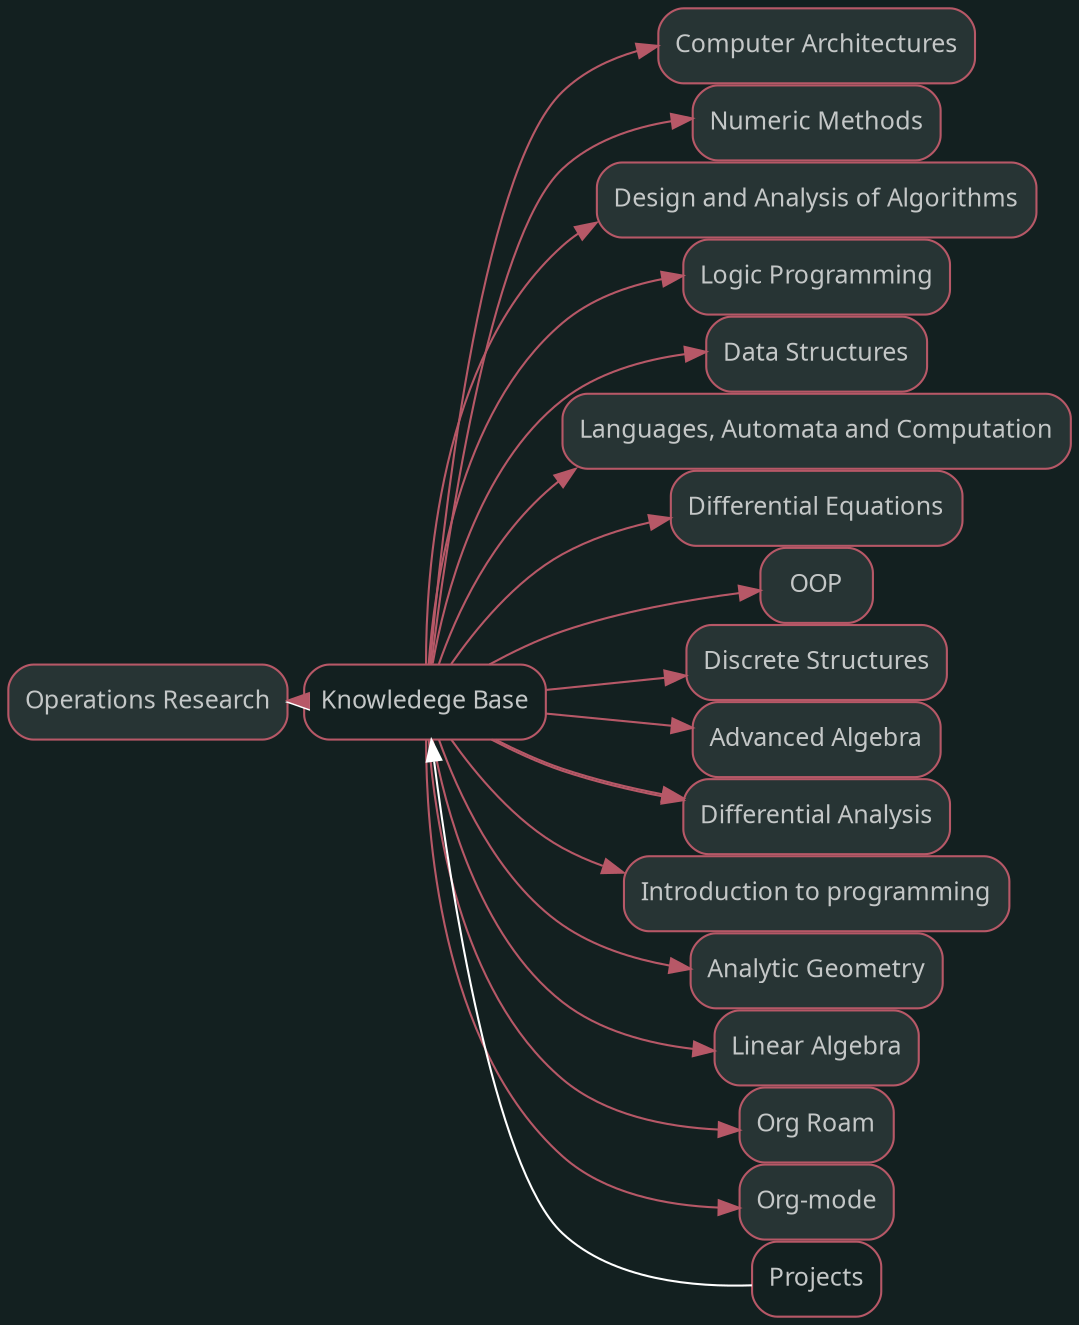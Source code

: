 digraph "Operations Research" {graph [nodesep=0,ranksep=0,rankdir="LR",bgcolor="#132020"];node [shape="rectangle",style="rounded,filled",fontname="sans",fontsize="12px",labelfontname="sans",color="#b75867",fillcolor="#273434",fontcolor="#c4c7c7"];"Operations Research" [label="Operations Research",tooltip="Operations Research",URL="/Knowledge/Operations Research.html",target="_parent"];subgraph "Forward Operations Research" {edge [color="#b75867"];}
node [shape="rectangle",style="rounded",fontname="sans",fontsize="12px",labelfontname="sans",color="#b75867",fillcolor="#FFFFFF",fontcolor="#c4c7c7"];"Knowledege Base" [label="Knowledege Base",tooltip="Knowledege Base",URL="/Knowledge/Knowledege Base.html",target="_parent"];subgraph "Backward Operations Research" {edge [dir="back",color="#FFFFFF"];"Operations Research" -> "Knowledege Base";}node [shape="rectangle",style="rounded,filled",fontname="sans",fontsize="12px",labelfontname="sans",color="#b75867",fillcolor="#273434",fontcolor="#c4c7c7"];"Knowledege Base" [label="Knowledege Base",tooltip="Knowledege Base",URL="/Knowledge/Knowledege Base.html",target="_parent"];"Computer Architectures" [label="Computer Architectures",tooltip="Computer Architectures",URL="/Knowledge/Computer Architectures.html",target="_parent"];"Numeric Methods" [label="Numeric Methods",tooltip="Numeric Methods",URL="/Knowledge/Numeric Methods.html",target="_parent"];"Design and Analysis of Algorithms" [label="Design and Analysis of Algorithms",tooltip="Design and Analysis of Algorithms",URL="/Knowledge/Design and Analysis of Algorithms.html",target="_parent"];"Logic Programming" [label="Logic Programming",tooltip="Logic Programming",URL="/Knowledge/Logic Programming.html",target="_parent"];"Data Structures" [label="Data Structures",tooltip="Data Structures",URL="/Knowledge/Data Structures.html",target="_parent"];"Languages, Automata and Computation" [label="Languages, Automata and Computation",tooltip="Languages, Automata and Computation",URL="/Knowledge/Languages, Automata and Computation.html",target="_parent"];"Operations Research" [label="Operations Research",tooltip="Operations Research",URL="/Knowledge/Operations Research.html",target="_parent"];"Differential Equations" [label="Differential Equations",tooltip="Differential Equations",URL="/Knowledge/Differential Equations.html",target="_parent"];"OOP" [label="OOP",tooltip="OOP",URL="/Knowledge/OOP.html",target="_parent"];"Discrete Structures" [label="Discrete Structures",tooltip="Discrete Structures",URL="/Knowledge/Discrete Structures.html",target="_parent"];"Advanced Algebra" [label="Advanced Algebra",tooltip="Advanced Algebra",URL="/Knowledge/Advanced Algebra.html",target="_parent"];"Differential Analysis" [label="Differential Analysis",tooltip="Differential Analysis",URL="/Knowledge/Differential Analysis.html",target="_parent"];"Introduction to programming" [label="Introduction to programming",tooltip="Introduction to programming",URL="/Knowledge/Introduction to programming.html",target="_parent"];"Analytic Geometry" [label="Analytic Geometry",tooltip="Analytic Geometry",URL="/Knowledge/Analytic Geometry.html",target="_parent"];"Linear Algebra" [label="Linear Algebra",tooltip="Linear Algebra",URL="/Knowledge/Linear Algebra.html",target="_parent"];"Org Roam" [label="Org Roam",tooltip="Org Roam",URL="/Knowledge/Org Roam.html",target="_parent"];"Org-mode" [label="Org-mode",tooltip="Org-mode",URL="/Knowledge/Org-mode.html",target="_parent"];subgraph "Forward Knowledege Base" {edge [color="#b75867"];"Knowledege Base" -> "Computer Architectures";"Knowledege Base" -> "Numeric Methods";"Knowledege Base" -> "Design and Analysis of Algorithms";"Knowledege Base" -> "Logic Programming";"Knowledege Base" -> "Data Structures";"Knowledege Base" -> "Languages, Automata and Computation";"Knowledege Base" -> "Operations Research";"Knowledege Base" -> "Differential Equations";"Knowledege Base" -> "OOP";"Knowledege Base" -> "Discrete Structures";"Knowledege Base" -> "Advanced Algebra";"Knowledege Base" -> "Differential Analysis";"Knowledege Base" -> "Introduction to programming";"Knowledege Base" -> "Analytic Geometry";"Knowledege Base" -> "Linear Algebra";"Knowledege Base" -> "Differential Analysis";"Knowledege Base" -> "Org Roam";"Knowledege Base" -> "Org-mode";}
node [shape="rectangle",style="rounded",fontname="sans",fontsize="12px",labelfontname="sans",color="#b75867",fillcolor="#FFFFFF",fontcolor="#c4c7c7"];"Projects" [label="Projects",tooltip="Projects",URL="/Knowledge/Projects.html",target="_parent"];subgraph "Backward Knowledege Base" {edge [dir="back",color="#FFFFFF"];"Knowledege Base" -> "Projects";}}